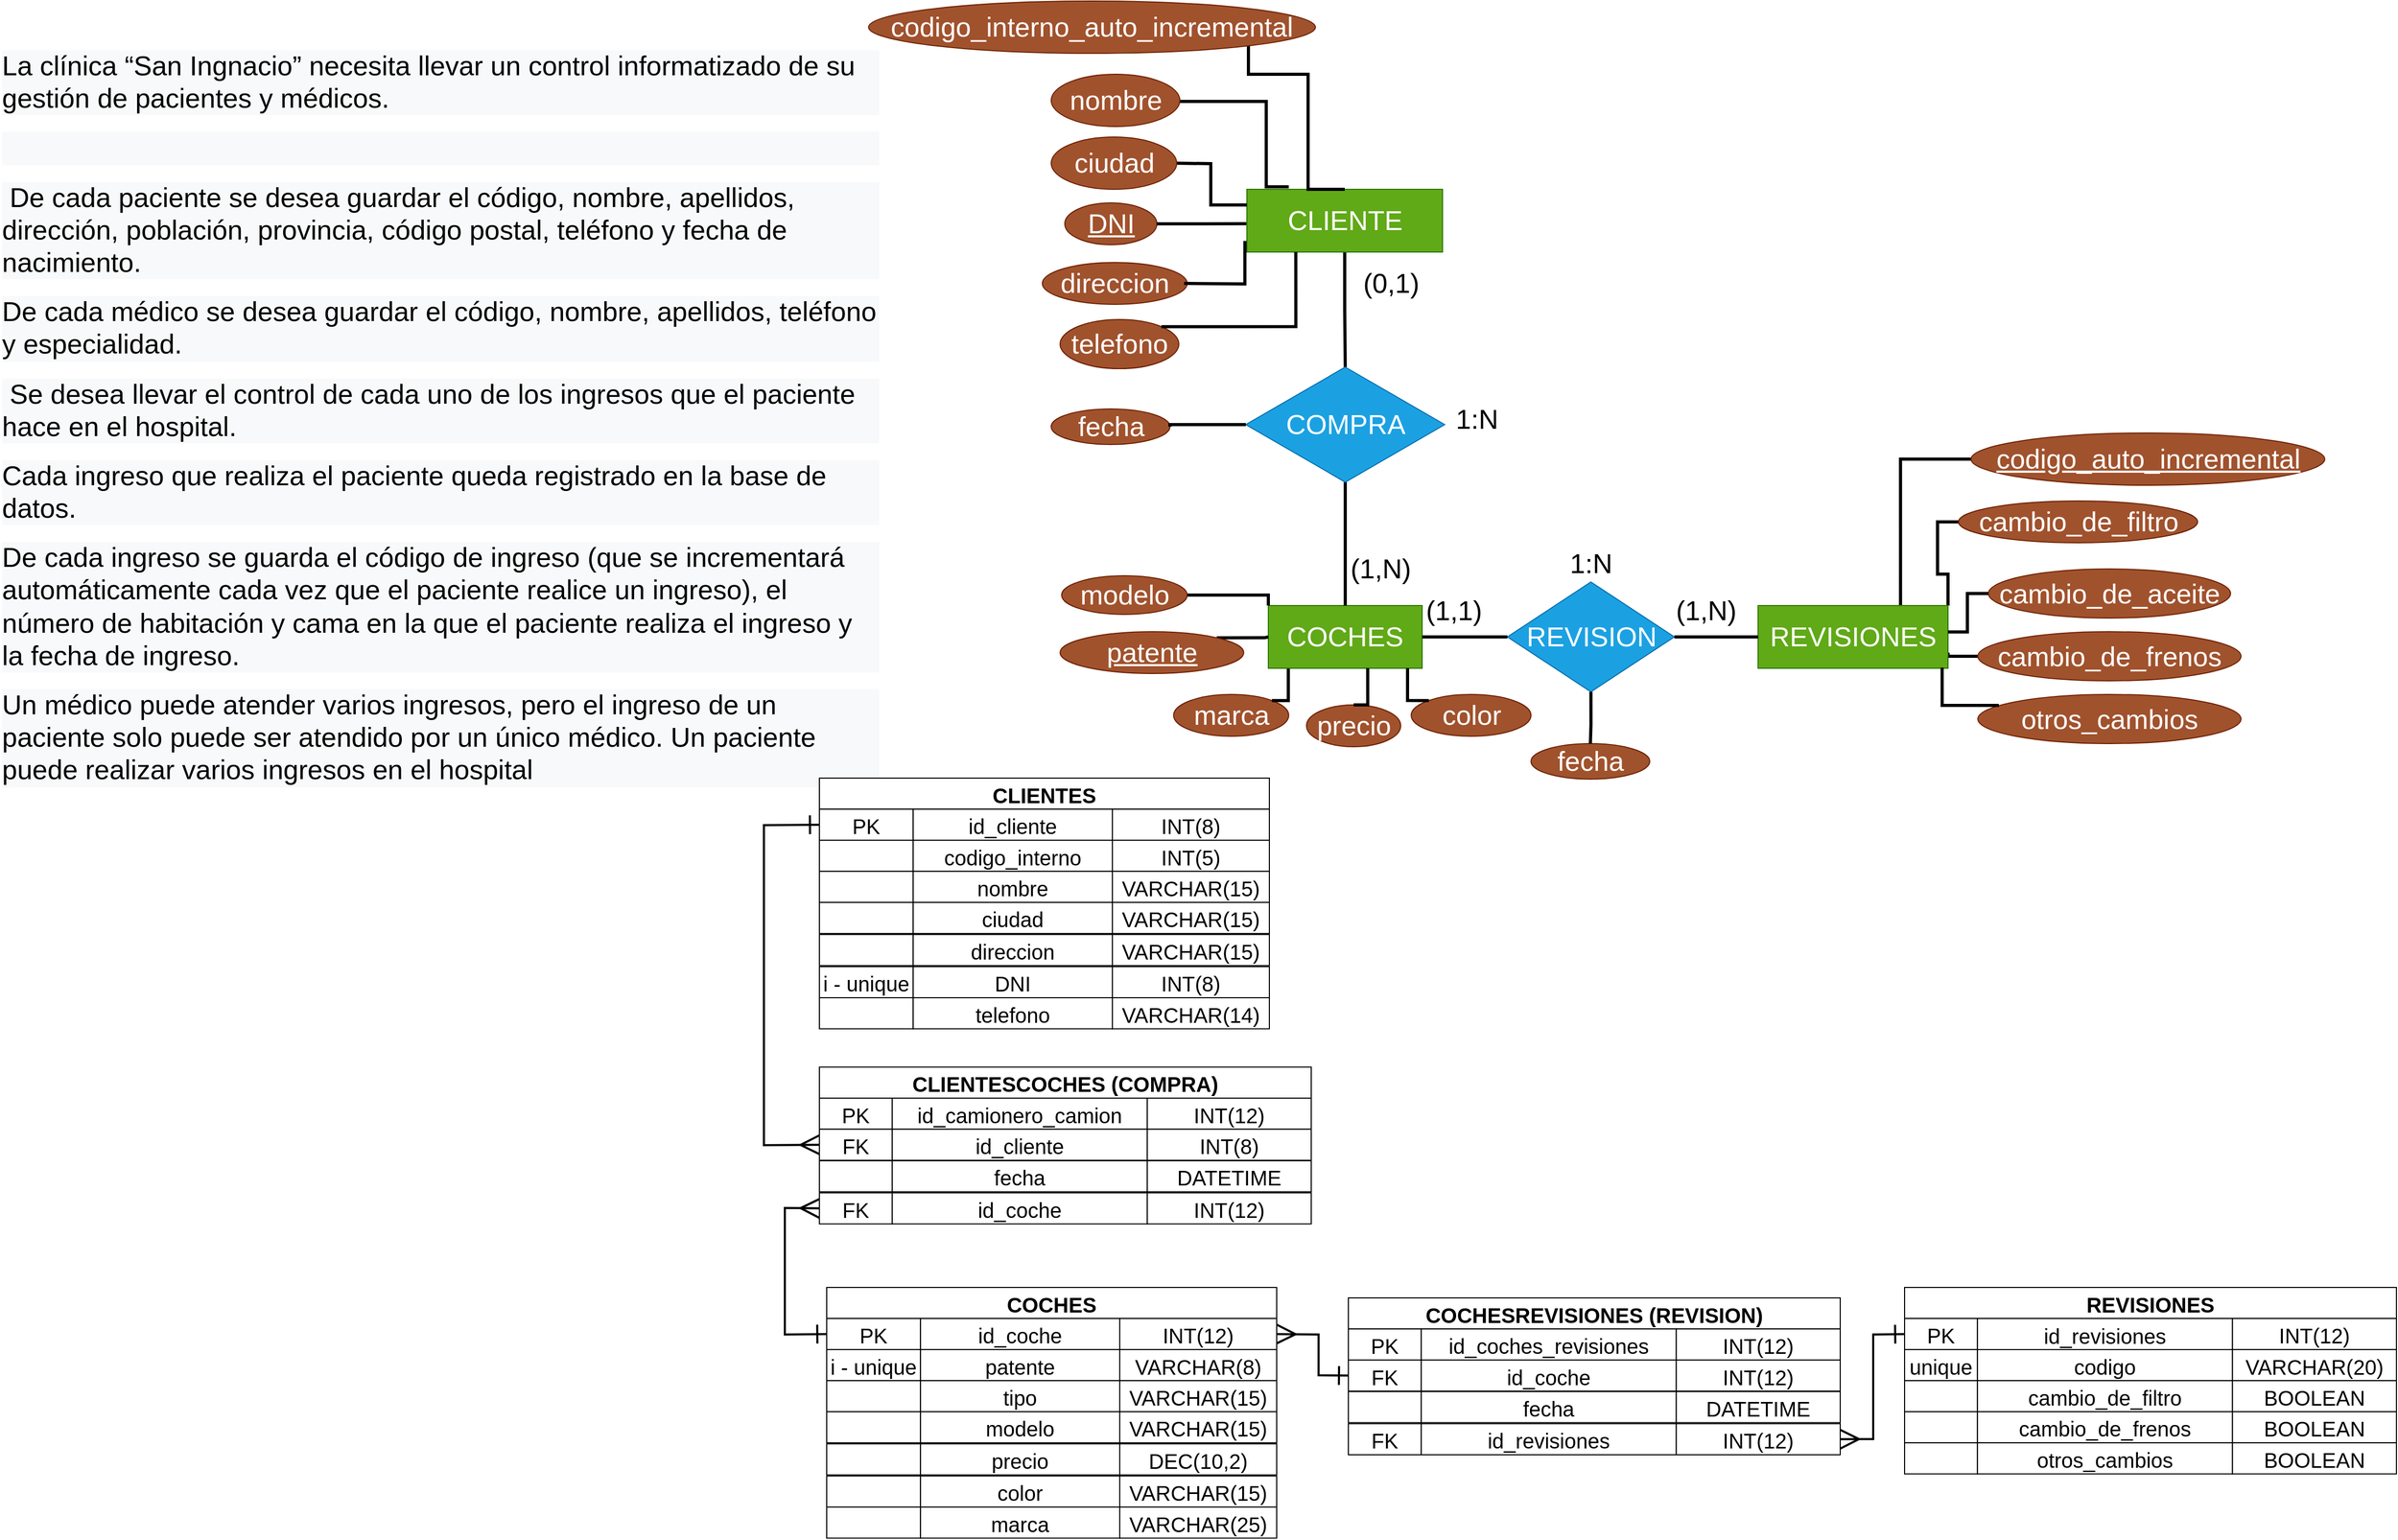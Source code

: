 <mxfile version="27.0.3">
  <diagram id="R2lEEEUBdFMjLlhIrx00" name="Page-1">
    <mxGraphModel dx="2651" dy="2143" grid="1" gridSize="10" guides="1" tooltips="1" connect="1" arrows="1" fold="1" page="1" pageScale="1" pageWidth="850" pageHeight="1100" math="0" shadow="0" extFonts="Permanent Marker^https://fonts.googleapis.com/css?family=Permanent+Marker">
      <root>
        <mxCell id="0" />
        <mxCell id="1" parent="0" />
        <mxCell id="WwdLSKQZ_zOqGbxuaN6t-1" value="&lt;p dir=&quot;ltr&quot; style=&quot;--tw-border-spacing-x: 0; --tw-border-spacing-y: 0; --tw-translate-x: 0; --tw-translate-y: 0; --tw-rotate: 0; --tw-skew-x: 0; --tw-skew-y: 0; --tw-scale-x: 1; --tw-scale-y: 1; --tw-pan-x: ; --tw-pan-y: ; --tw-pinch-zoom: ; --tw-scroll-snap-strictness: proximity; --tw-gradient-from-position: ; --tw-gradient-via-position: ; --tw-gradient-to-position: ; --tw-ordinal: ; --tw-slashed-zero: ; --tw-numeric-figure: ; --tw-numeric-spacing: ; --tw-numeric-fraction: ; --tw-ring-inset: ; --tw-ring-offset-width: 0px; --tw-ring-offset-color: light-dark(#fff, #000000); --tw-ring-color: rgb(59 130 246 / 0.5); --tw-ring-offset-shadow: 0 0 #0000; --tw-ring-shadow: 0 0 #0000; --tw-shadow: 0 0 #0000; --tw-shadow-colored: 0 0 #0000; --tw-blur: ; --tw-brightness: ; --tw-contrast: ; --tw-grayscale: ; --tw-hue-rotate: ; --tw-invert: ; --tw-saturate: ; --tw-sepia: ; --tw-drop-shadow: ; --tw-backdrop-blur: ; --tw-backdrop-brightness: ; --tw-backdrop-contrast: ; --tw-backdrop-grayscale: ; --tw-backdrop-hue-rotate: ; --tw-backdrop-invert: ; --tw-backdrop-opacity: ; --tw-backdrop-saturate: ; --tw-backdrop-sepia: ; box-sizing: border-box; margin-top: 0px; margin-bottom: 1rem; background-color: rgb(248, 249, 250);&quot;&gt;&lt;font style=&quot;color: light-dark(rgb(0, 0, 0), rgb(255, 204, 230));&quot;&gt;&lt;span style=&quot;font-size: 26px;&quot;&gt;La clínica “San Ingnacio” necesita llevar un control informatizado de su gestión de pacientes y médicos.&amp;nbsp;&lt;/span&gt;&lt;/font&gt;&lt;/p&gt;&lt;p dir=&quot;ltr&quot; style=&quot;--tw-border-spacing-x: 0; --tw-border-spacing-y: 0; --tw-translate-x: 0; --tw-translate-y: 0; --tw-rotate: 0; --tw-skew-x: 0; --tw-skew-y: 0; --tw-scale-x: 1; --tw-scale-y: 1; --tw-pan-x: ; --tw-pan-y: ; --tw-pinch-zoom: ; --tw-scroll-snap-strictness: proximity; --tw-gradient-from-position: ; --tw-gradient-via-position: ; --tw-gradient-to-position: ; --tw-ordinal: ; --tw-slashed-zero: ; --tw-numeric-figure: ; --tw-numeric-spacing: ; --tw-numeric-fraction: ; --tw-ring-inset: ; --tw-ring-offset-width: 0px; --tw-ring-offset-color: light-dark(#fff, #000000); --tw-ring-color: rgb(59 130 246 / 0.5); --tw-ring-offset-shadow: 0 0 #0000; --tw-ring-shadow: 0 0 #0000; --tw-shadow: 0 0 #0000; --tw-shadow-colored: 0 0 #0000; --tw-blur: ; --tw-brightness: ; --tw-contrast: ; --tw-grayscale: ; --tw-hue-rotate: ; --tw-invert: ; --tw-saturate: ; --tw-sepia: ; --tw-drop-shadow: ; --tw-backdrop-blur: ; --tw-backdrop-brightness: ; --tw-backdrop-contrast: ; --tw-backdrop-grayscale: ; --tw-backdrop-hue-rotate: ; --tw-backdrop-invert: ; --tw-backdrop-opacity: ; --tw-backdrop-saturate: ; --tw-backdrop-sepia: ; box-sizing: border-box; margin-top: 0px; margin-bottom: 1rem; background-color: rgb(248, 249, 250);&quot;&gt;&lt;font style=&quot;color: light-dark(rgb(0, 0, 0), rgb(255, 204, 230));&quot;&gt;&lt;span style=&quot;font-size: 26px;&quot;&gt;&lt;br&gt;&lt;/span&gt;&lt;/font&gt;&lt;/p&gt;&lt;p dir=&quot;ltr&quot; style=&quot;--tw-border-spacing-x: 0; --tw-border-spacing-y: 0; --tw-translate-x: 0; --tw-translate-y: 0; --tw-rotate: 0; --tw-skew-x: 0; --tw-skew-y: 0; --tw-scale-x: 1; --tw-scale-y: 1; --tw-pan-x: ; --tw-pan-y: ; --tw-pinch-zoom: ; --tw-scroll-snap-strictness: proximity; --tw-gradient-from-position: ; --tw-gradient-via-position: ; --tw-gradient-to-position: ; --tw-ordinal: ; --tw-slashed-zero: ; --tw-numeric-figure: ; --tw-numeric-spacing: ; --tw-numeric-fraction: ; --tw-ring-inset: ; --tw-ring-offset-width: 0px; --tw-ring-offset-color: light-dark(#fff, #000000); --tw-ring-color: rgb(59 130 246 / 0.5); --tw-ring-offset-shadow: 0 0 #0000; --tw-ring-shadow: 0 0 #0000; --tw-shadow: 0 0 #0000; --tw-shadow-colored: 0 0 #0000; --tw-blur: ; --tw-brightness: ; --tw-contrast: ; --tw-grayscale: ; --tw-hue-rotate: ; --tw-invert: ; --tw-saturate: ; --tw-sepia: ; --tw-drop-shadow: ; --tw-backdrop-blur: ; --tw-backdrop-brightness: ; --tw-backdrop-contrast: ; --tw-backdrop-grayscale: ; --tw-backdrop-hue-rotate: ; --tw-backdrop-invert: ; --tw-backdrop-opacity: ; --tw-backdrop-saturate: ; --tw-backdrop-sepia: ; box-sizing: border-box; margin-top: 0px; margin-bottom: 1rem; background-color: rgb(248, 249, 250);&quot;&gt;&lt;font style=&quot;color: light-dark(rgb(0, 0, 0), rgb(255, 204, 230));&quot;&gt;&lt;span style=&quot;font-size: 26px;&quot;&gt;&amp;nbsp;De cada paciente se desea guardar el código, nombre, apellidos, dirección, población, provincia, código postal, teléfono y fecha de nacimiento.&amp;nbsp;&lt;/span&gt;&lt;/font&gt;&lt;/p&gt;&lt;p dir=&quot;ltr&quot; style=&quot;--tw-border-spacing-x: 0; --tw-border-spacing-y: 0; --tw-translate-x: 0; --tw-translate-y: 0; --tw-rotate: 0; --tw-skew-x: 0; --tw-skew-y: 0; --tw-scale-x: 1; --tw-scale-y: 1; --tw-pan-x: ; --tw-pan-y: ; --tw-pinch-zoom: ; --tw-scroll-snap-strictness: proximity; --tw-gradient-from-position: ; --tw-gradient-via-position: ; --tw-gradient-to-position: ; --tw-ordinal: ; --tw-slashed-zero: ; --tw-numeric-figure: ; --tw-numeric-spacing: ; --tw-numeric-fraction: ; --tw-ring-inset: ; --tw-ring-offset-width: 0px; --tw-ring-offset-color: light-dark(#fff, #000000); --tw-ring-color: rgb(59 130 246 / 0.5); --tw-ring-offset-shadow: 0 0 #0000; --tw-ring-shadow: 0 0 #0000; --tw-shadow: 0 0 #0000; --tw-shadow-colored: 0 0 #0000; --tw-blur: ; --tw-brightness: ; --tw-contrast: ; --tw-grayscale: ; --tw-hue-rotate: ; --tw-invert: ; --tw-saturate: ; --tw-sepia: ; --tw-drop-shadow: ; --tw-backdrop-blur: ; --tw-backdrop-brightness: ; --tw-backdrop-contrast: ; --tw-backdrop-grayscale: ; --tw-backdrop-hue-rotate: ; --tw-backdrop-invert: ; --tw-backdrop-opacity: ; --tw-backdrop-saturate: ; --tw-backdrop-sepia: ; box-sizing: border-box; margin-top: 0px; margin-bottom: 1rem; background-color: rgb(248, 249, 250);&quot;&gt;&lt;font style=&quot;color: light-dark(rgb(0, 0, 0), rgb(255, 204, 230));&quot;&gt;&lt;span style=&quot;font-size: 26px;&quot;&gt;De cada médico se desea guardar el código, nombre, apellidos, teléfono y especialidad.&amp;nbsp;&lt;/span&gt;&lt;/font&gt;&lt;/p&gt;&lt;p dir=&quot;ltr&quot; style=&quot;--tw-border-spacing-x: 0; --tw-border-spacing-y: 0; --tw-translate-x: 0; --tw-translate-y: 0; --tw-rotate: 0; --tw-skew-x: 0; --tw-skew-y: 0; --tw-scale-x: 1; --tw-scale-y: 1; --tw-pan-x: ; --tw-pan-y: ; --tw-pinch-zoom: ; --tw-scroll-snap-strictness: proximity; --tw-gradient-from-position: ; --tw-gradient-via-position: ; --tw-gradient-to-position: ; --tw-ordinal: ; --tw-slashed-zero: ; --tw-numeric-figure: ; --tw-numeric-spacing: ; --tw-numeric-fraction: ; --tw-ring-inset: ; --tw-ring-offset-width: 0px; --tw-ring-offset-color: light-dark(#fff, #000000); --tw-ring-color: rgb(59 130 246 / 0.5); --tw-ring-offset-shadow: 0 0 #0000; --tw-ring-shadow: 0 0 #0000; --tw-shadow: 0 0 #0000; --tw-shadow-colored: 0 0 #0000; --tw-blur: ; --tw-brightness: ; --tw-contrast: ; --tw-grayscale: ; --tw-hue-rotate: ; --tw-invert: ; --tw-saturate: ; --tw-sepia: ; --tw-drop-shadow: ; --tw-backdrop-blur: ; --tw-backdrop-brightness: ; --tw-backdrop-contrast: ; --tw-backdrop-grayscale: ; --tw-backdrop-hue-rotate: ; --tw-backdrop-invert: ; --tw-backdrop-opacity: ; --tw-backdrop-saturate: ; --tw-backdrop-sepia: ; box-sizing: border-box; margin-top: 0px; margin-bottom: 1rem; background-color: rgb(248, 249, 250);&quot;&gt;&lt;font style=&quot;color: light-dark(rgb(0, 0, 0), rgb(255, 204, 230));&quot;&gt;&lt;span style=&quot;font-size: 26px;&quot;&gt;&amp;nbsp;Se desea llevar el control de cada uno de los ingresos que el paciente hace en el hospital.&amp;nbsp;&lt;/span&gt;&lt;/font&gt;&lt;/p&gt;&lt;p dir=&quot;ltr&quot; style=&quot;--tw-border-spacing-x: 0; --tw-border-spacing-y: 0; --tw-translate-x: 0; --tw-translate-y: 0; --tw-rotate: 0; --tw-skew-x: 0; --tw-skew-y: 0; --tw-scale-x: 1; --tw-scale-y: 1; --tw-pan-x: ; --tw-pan-y: ; --tw-pinch-zoom: ; --tw-scroll-snap-strictness: proximity; --tw-gradient-from-position: ; --tw-gradient-via-position: ; --tw-gradient-to-position: ; --tw-ordinal: ; --tw-slashed-zero: ; --tw-numeric-figure: ; --tw-numeric-spacing: ; --tw-numeric-fraction: ; --tw-ring-inset: ; --tw-ring-offset-width: 0px; --tw-ring-offset-color: light-dark(#fff, #000000); --tw-ring-color: rgb(59 130 246 / 0.5); --tw-ring-offset-shadow: 0 0 #0000; --tw-ring-shadow: 0 0 #0000; --tw-shadow: 0 0 #0000; --tw-shadow-colored: 0 0 #0000; --tw-blur: ; --tw-brightness: ; --tw-contrast: ; --tw-grayscale: ; --tw-hue-rotate: ; --tw-invert: ; --tw-saturate: ; --tw-sepia: ; --tw-drop-shadow: ; --tw-backdrop-blur: ; --tw-backdrop-brightness: ; --tw-backdrop-contrast: ; --tw-backdrop-grayscale: ; --tw-backdrop-hue-rotate: ; --tw-backdrop-invert: ; --tw-backdrop-opacity: ; --tw-backdrop-saturate: ; --tw-backdrop-sepia: ; box-sizing: border-box; margin-top: 0px; margin-bottom: 1rem; background-color: rgb(248, 249, 250);&quot;&gt;&lt;font style=&quot;color: light-dark(rgb(0, 0, 0), rgb(255, 204, 230));&quot;&gt;&lt;span style=&quot;font-size: 26px;&quot;&gt;Cada ingreso que realiza el paciente queda registrado en la base de datos.&amp;nbsp;&lt;/span&gt;&lt;/font&gt;&lt;/p&gt;&lt;p dir=&quot;ltr&quot; style=&quot;--tw-border-spacing-x: 0; --tw-border-spacing-y: 0; --tw-translate-x: 0; --tw-translate-y: 0; --tw-rotate: 0; --tw-skew-x: 0; --tw-skew-y: 0; --tw-scale-x: 1; --tw-scale-y: 1; --tw-pan-x: ; --tw-pan-y: ; --tw-pinch-zoom: ; --tw-scroll-snap-strictness: proximity; --tw-gradient-from-position: ; --tw-gradient-via-position: ; --tw-gradient-to-position: ; --tw-ordinal: ; --tw-slashed-zero: ; --tw-numeric-figure: ; --tw-numeric-spacing: ; --tw-numeric-fraction: ; --tw-ring-inset: ; --tw-ring-offset-width: 0px; --tw-ring-offset-color: light-dark(#fff, #000000); --tw-ring-color: rgb(59 130 246 / 0.5); --tw-ring-offset-shadow: 0 0 #0000; --tw-ring-shadow: 0 0 #0000; --tw-shadow: 0 0 #0000; --tw-shadow-colored: 0 0 #0000; --tw-blur: ; --tw-brightness: ; --tw-contrast: ; --tw-grayscale: ; --tw-hue-rotate: ; --tw-invert: ; --tw-saturate: ; --tw-sepia: ; --tw-drop-shadow: ; --tw-backdrop-blur: ; --tw-backdrop-brightness: ; --tw-backdrop-contrast: ; --tw-backdrop-grayscale: ; --tw-backdrop-hue-rotate: ; --tw-backdrop-invert: ; --tw-backdrop-opacity: ; --tw-backdrop-saturate: ; --tw-backdrop-sepia: ; box-sizing: border-box; margin-top: 0px; margin-bottom: 1rem; background-color: rgb(248, 249, 250);&quot;&gt;&lt;font style=&quot;color: light-dark(rgb(0, 0, 0), rgb(255, 204, 230));&quot;&gt;&lt;span style=&quot;font-size: 26px;&quot;&gt;De cada ingreso se guarda el código de ingreso (que se incrementará automáticamente cada vez que el paciente realice un ingreso), el número de habitación y cama en la que el paciente realiza el ingreso y la fecha de ingreso.&amp;nbsp;&lt;/span&gt;&lt;/font&gt;&lt;/p&gt;&lt;p dir=&quot;ltr&quot; style=&quot;--tw-border-spacing-x: 0; --tw-border-spacing-y: 0; --tw-translate-x: 0; --tw-translate-y: 0; --tw-rotate: 0; --tw-skew-x: 0; --tw-skew-y: 0; --tw-scale-x: 1; --tw-scale-y: 1; --tw-pan-x: ; --tw-pan-y: ; --tw-pinch-zoom: ; --tw-scroll-snap-strictness: proximity; --tw-gradient-from-position: ; --tw-gradient-via-position: ; --tw-gradient-to-position: ; --tw-ordinal: ; --tw-slashed-zero: ; --tw-numeric-figure: ; --tw-numeric-spacing: ; --tw-numeric-fraction: ; --tw-ring-inset: ; --tw-ring-offset-width: 0px; --tw-ring-offset-color: light-dark(#fff, #000000); --tw-ring-color: rgb(59 130 246 / 0.5); --tw-ring-offset-shadow: 0 0 #0000; --tw-ring-shadow: 0 0 #0000; --tw-shadow: 0 0 #0000; --tw-shadow-colored: 0 0 #0000; --tw-blur: ; --tw-brightness: ; --tw-contrast: ; --tw-grayscale: ; --tw-hue-rotate: ; --tw-invert: ; --tw-saturate: ; --tw-sepia: ; --tw-drop-shadow: ; --tw-backdrop-blur: ; --tw-backdrop-brightness: ; --tw-backdrop-contrast: ; --tw-backdrop-grayscale: ; --tw-backdrop-hue-rotate: ; --tw-backdrop-invert: ; --tw-backdrop-opacity: ; --tw-backdrop-saturate: ; --tw-backdrop-sepia: ; box-sizing: border-box; margin-top: 0px; margin-bottom: 1rem; background-color: rgb(248, 249, 250);&quot;&gt;&lt;font style=&quot;color: light-dark(rgb(0, 0, 0), rgb(255, 204, 230));&quot;&gt;&lt;span style=&quot;font-size: 26px;&quot;&gt;Un médico puede atender varios ingresos, pero el ingreso de un paciente solo puede ser atendido por un único médico. Un paciente puede realizar varios ingresos en el hospital&lt;/span&gt;&lt;/font&gt;&lt;/p&gt;" style="text;whiteSpace=wrap;html=1;" vertex="1" parent="1">
          <mxGeometry x="-820" y="-880" width="840" height="690" as="geometry" />
        </mxCell>
        <mxCell id="WwdLSKQZ_zOqGbxuaN6t-2" style="edgeStyle=orthogonalEdgeStyle;rounded=0;orthogonalLoop=1;jettySize=auto;html=1;exitX=0.5;exitY=1;exitDx=0;exitDy=0;entryX=0.5;entryY=0;entryDx=0;entryDy=0;endArrow=none;startFill=0;strokeWidth=3;" edge="1" parent="1" source="WwdLSKQZ_zOqGbxuaN6t-3" target="WwdLSKQZ_zOqGbxuaN6t-22">
          <mxGeometry relative="1" as="geometry" />
        </mxCell>
        <mxCell id="WwdLSKQZ_zOqGbxuaN6t-3" value="CLIENTE" style="rounded=0;whiteSpace=wrap;html=1;fontSize=26;fillColor=#60a917;fontColor=#ffffff;strokeColor=#2D7600;" vertex="1" parent="1">
          <mxGeometry x="371.5" y="-740" width="187" height="60" as="geometry" />
        </mxCell>
        <mxCell id="WwdLSKQZ_zOqGbxuaN6t-4" style="edgeStyle=orthogonalEdgeStyle;rounded=0;orthogonalLoop=1;jettySize=auto;html=1;exitX=1;exitY=0.5;exitDx=0;exitDy=0;entryX=0.214;entryY=-0.04;entryDx=0;entryDy=0;strokeWidth=3;endArrow=none;startFill=0;fontSize=26;entryPerimeter=0;" edge="1" parent="1" target="WwdLSKQZ_zOqGbxuaN6t-3">
          <mxGeometry relative="1" as="geometry">
            <mxPoint x="304.5" y="-825" as="sourcePoint" />
            <Array as="points">
              <mxPoint x="305" y="-824" />
              <mxPoint x="390" y="-824" />
              <mxPoint x="390" y="-742" />
            </Array>
          </mxGeometry>
        </mxCell>
        <mxCell id="WwdLSKQZ_zOqGbxuaN6t-5" value="nombre" style="ellipse;whiteSpace=wrap;html=1;fontSize=26;fillColor=#a0522d;fontColor=#ffffff;strokeColor=#6D1F00;" vertex="1" parent="1">
          <mxGeometry x="184.5" y="-850" width="123" height="50" as="geometry" />
        </mxCell>
        <mxCell id="WwdLSKQZ_zOqGbxuaN6t-6" style="edgeStyle=orthogonalEdgeStyle;rounded=0;orthogonalLoop=1;jettySize=auto;html=1;exitX=1;exitY=0.5;exitDx=0;exitDy=0;entryX=0;entryY=0.25;entryDx=0;entryDy=0;strokeWidth=3;endArrow=none;startFill=0;fontSize=26;" edge="1" parent="1" target="WwdLSKQZ_zOqGbxuaN6t-3">
          <mxGeometry relative="1" as="geometry">
            <mxPoint x="301.5" y="-765" as="sourcePoint" />
          </mxGeometry>
        </mxCell>
        <mxCell id="WwdLSKQZ_zOqGbxuaN6t-7" value="ciudad" style="ellipse;whiteSpace=wrap;html=1;fontSize=26;fillColor=#a0522d;fontColor=#ffffff;strokeColor=#6D1F00;" vertex="1" parent="1">
          <mxGeometry x="184.5" y="-790" width="120" height="50" as="geometry" />
        </mxCell>
        <mxCell id="WwdLSKQZ_zOqGbxuaN6t-8" value="&lt;u&gt;DNI&lt;/u&gt;" style="ellipse;whiteSpace=wrap;html=1;fontSize=26;fillColor=#a0522d;fontColor=#ffffff;strokeColor=#6D1F00;" vertex="1" parent="1">
          <mxGeometry x="197.5" y="-727" width="88" height="40" as="geometry" />
        </mxCell>
        <mxCell id="WwdLSKQZ_zOqGbxuaN6t-9" value="direccion" style="ellipse;whiteSpace=wrap;html=1;fontSize=26;fillColor=#a0522d;fontColor=#ffffff;strokeColor=#6D1F00;" vertex="1" parent="1">
          <mxGeometry x="176" y="-670" width="138.5" height="40" as="geometry" />
        </mxCell>
        <mxCell id="WwdLSKQZ_zOqGbxuaN6t-10" value="telefono" style="ellipse;whiteSpace=wrap;html=1;fontSize=26;fillColor=#a0522d;fontColor=#ffffff;strokeColor=#6D1F00;" vertex="1" parent="1">
          <mxGeometry x="193" y="-615.5" width="113.5" height="47" as="geometry" />
        </mxCell>
        <mxCell id="WwdLSKQZ_zOqGbxuaN6t-11" style="edgeStyle=orthogonalEdgeStyle;rounded=0;orthogonalLoop=1;jettySize=auto;html=1;exitX=1;exitY=0.5;exitDx=0;exitDy=0;entryX=-0.003;entryY=0.547;entryDx=0;entryDy=0;entryPerimeter=0;strokeWidth=3;endArrow=none;startFill=0;fontSize=26;" edge="1" parent="1" source="WwdLSKQZ_zOqGbxuaN6t-8" target="WwdLSKQZ_zOqGbxuaN6t-3">
          <mxGeometry relative="1" as="geometry" />
        </mxCell>
        <mxCell id="WwdLSKQZ_zOqGbxuaN6t-12" style="edgeStyle=orthogonalEdgeStyle;rounded=0;orthogonalLoop=1;jettySize=auto;html=1;exitX=1;exitY=0.5;exitDx=0;exitDy=0;entryX=-0.01;entryY=0.822;entryDx=0;entryDy=0;entryPerimeter=0;strokeWidth=3;endArrow=none;startFill=0;fontSize=26;" edge="1" parent="1" target="WwdLSKQZ_zOqGbxuaN6t-3">
          <mxGeometry relative="1" as="geometry">
            <mxPoint x="311.5" y="-650" as="sourcePoint" />
          </mxGeometry>
        </mxCell>
        <mxCell id="WwdLSKQZ_zOqGbxuaN6t-13" value="COCHES" style="rounded=0;whiteSpace=wrap;html=1;fontSize=26;fillColor=#60a917;fontColor=#ffffff;strokeColor=#2D7600;" vertex="1" parent="1">
          <mxGeometry x="392" y="-342" width="147" height="60" as="geometry" />
        </mxCell>
        <mxCell id="WwdLSKQZ_zOqGbxuaN6t-14" style="edgeStyle=orthogonalEdgeStyle;rounded=0;orthogonalLoop=1;jettySize=auto;html=1;exitX=1;exitY=0;exitDx=0;exitDy=0;entryX=0.25;entryY=1;entryDx=0;entryDy=0;strokeWidth=3;endArrow=none;startFill=0;fontSize=26;" edge="1" parent="1" source="WwdLSKQZ_zOqGbxuaN6t-10" target="WwdLSKQZ_zOqGbxuaN6t-3">
          <mxGeometry relative="1" as="geometry">
            <mxPoint x="338.5" y="-617.51" as="sourcePoint" />
            <mxPoint x="396.5" y="-658.51" as="targetPoint" />
          </mxGeometry>
        </mxCell>
        <mxCell id="WwdLSKQZ_zOqGbxuaN6t-15" style="edgeStyle=orthogonalEdgeStyle;rounded=0;orthogonalLoop=1;jettySize=auto;html=1;exitX=1;exitY=0;exitDx=0;exitDy=0;entryX=0;entryY=0.5;entryDx=0;entryDy=0;endArrow=none;startFill=0;strokeWidth=3;" edge="1" parent="1" source="WwdLSKQZ_zOqGbxuaN6t-16" target="WwdLSKQZ_zOqGbxuaN6t-13">
          <mxGeometry relative="1" as="geometry" />
        </mxCell>
        <mxCell id="WwdLSKQZ_zOqGbxuaN6t-16" value="&lt;u&gt;patente&lt;/u&gt;" style="ellipse;whiteSpace=wrap;html=1;fontSize=26;fillColor=#a0522d;fontColor=#ffffff;strokeColor=#6D1F00;" vertex="1" parent="1">
          <mxGeometry x="193" y="-317" width="175.5" height="40" as="geometry" />
        </mxCell>
        <mxCell id="WwdLSKQZ_zOqGbxuaN6t-17" value="marca" style="ellipse;whiteSpace=wrap;html=1;fontSize=26;fillColor=#a0522d;fontColor=#ffffff;strokeColor=#6D1F00;" vertex="1" parent="1">
          <mxGeometry x="301.5" y="-257" width="110" height="40" as="geometry" />
        </mxCell>
        <mxCell id="WwdLSKQZ_zOqGbxuaN6t-18" style="edgeStyle=orthogonalEdgeStyle;rounded=0;orthogonalLoop=1;jettySize=auto;html=1;exitX=0;exitY=0;exitDx=0;exitDy=0;entryX=1;entryY=0.5;entryDx=0;entryDy=0;endArrow=none;startFill=0;strokeWidth=3;" edge="1" parent="1" source="WwdLSKQZ_zOqGbxuaN6t-13" target="WwdLSKQZ_zOqGbxuaN6t-40">
          <mxGeometry relative="1" as="geometry">
            <mxPoint x="391.995" y="-351.859" as="sourcePoint" />
            <mxPoint x="326.28" y="-352.71" as="targetPoint" />
            <Array as="points">
              <mxPoint x="392" y="-352" />
            </Array>
          </mxGeometry>
        </mxCell>
        <mxCell id="WwdLSKQZ_zOqGbxuaN6t-19" value="precio" style="ellipse;whiteSpace=wrap;html=1;fontSize=26;fillColor=#a0522d;fontColor=#ffffff;strokeColor=#6D1F00;" vertex="1" parent="1">
          <mxGeometry x="428.5" y="-247" width="90" height="40" as="geometry" />
        </mxCell>
        <mxCell id="WwdLSKQZ_zOqGbxuaN6t-20" value="color" style="ellipse;whiteSpace=wrap;html=1;fontSize=26;fillColor=#a0522d;fontColor=#ffffff;strokeColor=#6D1F00;" vertex="1" parent="1">
          <mxGeometry x="528.5" y="-257" width="114.5" height="40" as="geometry" />
        </mxCell>
        <mxCell id="WwdLSKQZ_zOqGbxuaN6t-21" style="edgeStyle=orthogonalEdgeStyle;rounded=0;orthogonalLoop=1;jettySize=auto;html=1;exitX=0.5;exitY=1;exitDx=0;exitDy=0;entryX=0.5;entryY=0;entryDx=0;entryDy=0;endArrow=none;startFill=0;strokeWidth=3;" edge="1" parent="1" source="WwdLSKQZ_zOqGbxuaN6t-22" target="WwdLSKQZ_zOqGbxuaN6t-13">
          <mxGeometry relative="1" as="geometry" />
        </mxCell>
        <mxCell id="WwdLSKQZ_zOqGbxuaN6t-22" value="COMPRA" style="rhombus;whiteSpace=wrap;html=1;fontSize=26;fillColor=#1ba1e2;fontColor=#ffffff;strokeColor=#006EAF;" vertex="1" parent="1">
          <mxGeometry x="370.5" y="-570" width="190" height="110" as="geometry" />
        </mxCell>
        <mxCell id="WwdLSKQZ_zOqGbxuaN6t-23" style="edgeStyle=orthogonalEdgeStyle;rounded=0;orthogonalLoop=1;jettySize=auto;html=1;exitX=1;exitY=0;exitDx=0;exitDy=0;entryX=0.13;entryY=1.006;entryDx=0;entryDy=0;entryPerimeter=0;endArrow=none;startFill=0;strokeWidth=3;" edge="1" parent="1" source="WwdLSKQZ_zOqGbxuaN6t-17" target="WwdLSKQZ_zOqGbxuaN6t-13">
          <mxGeometry relative="1" as="geometry" />
        </mxCell>
        <mxCell id="WwdLSKQZ_zOqGbxuaN6t-24" style="edgeStyle=orthogonalEdgeStyle;rounded=0;orthogonalLoop=1;jettySize=auto;html=1;exitX=0.5;exitY=0;exitDx=0;exitDy=0;entryX=0.646;entryY=0.997;entryDx=0;entryDy=0;entryPerimeter=0;endArrow=none;startFill=0;strokeWidth=3;" edge="1" parent="1" source="WwdLSKQZ_zOqGbxuaN6t-19" target="WwdLSKQZ_zOqGbxuaN6t-13">
          <mxGeometry relative="1" as="geometry" />
        </mxCell>
        <mxCell id="WwdLSKQZ_zOqGbxuaN6t-25" style="edgeStyle=orthogonalEdgeStyle;rounded=0;orthogonalLoop=1;jettySize=auto;html=1;exitX=0;exitY=0;exitDx=0;exitDy=0;entryX=0.905;entryY=0.997;entryDx=0;entryDy=0;entryPerimeter=0;endArrow=none;startFill=0;strokeWidth=3;" edge="1" parent="1" source="WwdLSKQZ_zOqGbxuaN6t-20" target="WwdLSKQZ_zOqGbxuaN6t-13">
          <mxGeometry relative="1" as="geometry" />
        </mxCell>
        <mxCell id="WwdLSKQZ_zOqGbxuaN6t-26" value="&lt;font&gt;(0,1)&lt;/font&gt;" style="text;html=1;align=center;verticalAlign=middle;resizable=0;points=[];autosize=1;strokeColor=none;fillColor=none;fontSize=26;" vertex="1" parent="1">
          <mxGeometry x="468.5" y="-670" width="80" height="40" as="geometry" />
        </mxCell>
        <mxCell id="WwdLSKQZ_zOqGbxuaN6t-27" value="&lt;font&gt;(1,N)&lt;/font&gt;" style="text;html=1;align=center;verticalAlign=middle;resizable=0;points=[];autosize=1;strokeColor=none;fillColor=none;fontSize=26;" vertex="1" parent="1">
          <mxGeometry x="459" y="-397" width="80" height="40" as="geometry" />
        </mxCell>
        <mxCell id="WwdLSKQZ_zOqGbxuaN6t-28" value="&lt;div&gt;&lt;span style=&quot;background-color: transparent; color: light-dark(rgb(0, 0, 0), rgb(255, 255, 255));&quot;&gt;1:N&lt;/span&gt;&lt;/div&gt;" style="text;html=1;align=center;verticalAlign=middle;resizable=0;points=[];autosize=1;strokeColor=none;fillColor=none;fontSize=26;" vertex="1" parent="1">
          <mxGeometry x="560.5" y="-540" width="60" height="40" as="geometry" />
        </mxCell>
        <mxCell id="WwdLSKQZ_zOqGbxuaN6t-29" style="edgeStyle=orthogonalEdgeStyle;rounded=0;orthogonalLoop=1;jettySize=auto;html=1;exitX=1;exitY=1;exitDx=0;exitDy=0;entryX=0.5;entryY=0;entryDx=0;entryDy=0;endArrow=none;startFill=0;strokeWidth=3;" edge="1" parent="1" source="WwdLSKQZ_zOqGbxuaN6t-30" target="WwdLSKQZ_zOqGbxuaN6t-3">
          <mxGeometry relative="1" as="geometry">
            <mxPoint x="420" y="-915" as="sourcePoint" />
            <Array as="points">
              <mxPoint x="373" y="-850" />
              <mxPoint x="430" y="-850" />
              <mxPoint x="430" y="-740" />
            </Array>
          </mxGeometry>
        </mxCell>
        <mxCell id="WwdLSKQZ_zOqGbxuaN6t-30" value="codigo_interno_auto_incremental" style="ellipse;whiteSpace=wrap;html=1;fontSize=26;fillColor=#a0522d;fontColor=#ffffff;strokeColor=#6D1F00;" vertex="1" parent="1">
          <mxGeometry x="10" y="-920" width="427" height="50" as="geometry" />
        </mxCell>
        <mxCell id="WwdLSKQZ_zOqGbxuaN6t-31" style="edgeStyle=orthogonalEdgeStyle;rounded=0;orthogonalLoop=1;jettySize=auto;html=1;exitX=0;exitY=0.5;exitDx=0;exitDy=0;entryX=0.75;entryY=0;entryDx=0;entryDy=0;strokeWidth=3;endArrow=none;startFill=0;fontSize=26;" edge="1" parent="1" source="WwdLSKQZ_zOqGbxuaN6t-32" target="WwdLSKQZ_zOqGbxuaN6t-38">
          <mxGeometry relative="1" as="geometry">
            <mxPoint x="991.5" y="-337" as="targetPoint" />
          </mxGeometry>
        </mxCell>
        <mxCell id="WwdLSKQZ_zOqGbxuaN6t-32" value="&lt;u&gt;codigo_auto_incremental&lt;/u&gt;" style="ellipse;whiteSpace=wrap;html=1;fontSize=26;fillColor=#a0522d;fontColor=#ffffff;strokeColor=#6D1F00;" vertex="1" parent="1">
          <mxGeometry x="1063.5" y="-507" width="338" height="50" as="geometry" />
        </mxCell>
        <mxCell id="WwdLSKQZ_zOqGbxuaN6t-33" style="edgeStyle=orthogonalEdgeStyle;rounded=0;orthogonalLoop=1;jettySize=auto;html=1;exitX=0;exitY=0.5;exitDx=0;exitDy=0;entryX=1;entryY=0;entryDx=0;entryDy=0;strokeWidth=3;endArrow=none;startFill=0;fontSize=26;" edge="1" parent="1" source="WwdLSKQZ_zOqGbxuaN6t-34" target="WwdLSKQZ_zOqGbxuaN6t-38">
          <mxGeometry relative="1" as="geometry">
            <mxPoint x="991.5" y="-322" as="targetPoint" />
          </mxGeometry>
        </mxCell>
        <mxCell id="WwdLSKQZ_zOqGbxuaN6t-34" value="cambio_de_filtro" style="ellipse;whiteSpace=wrap;html=1;fontSize=26;fillColor=#a0522d;fontColor=#ffffff;strokeColor=#6D1F00;" vertex="1" parent="1">
          <mxGeometry x="1051.5" y="-442" width="228.5" height="40" as="geometry" />
        </mxCell>
        <mxCell id="WwdLSKQZ_zOqGbxuaN6t-35" value="cambio_de_aceite" style="ellipse;whiteSpace=wrap;html=1;fontSize=26;fillColor=#a0522d;fontColor=#ffffff;strokeColor=#6D1F00;" vertex="1" parent="1">
          <mxGeometry x="1080" y="-377" width="231.5" height="47" as="geometry" />
        </mxCell>
        <mxCell id="WwdLSKQZ_zOqGbxuaN6t-36" style="edgeStyle=orthogonalEdgeStyle;rounded=0;orthogonalLoop=1;jettySize=auto;html=1;exitX=0;exitY=0.5;exitDx=0;exitDy=0;entryX=1;entryY=0.75;entryDx=0;entryDy=0;strokeWidth=3;endArrow=none;startFill=0;fontSize=26;" edge="1" parent="1" source="WwdLSKQZ_zOqGbxuaN6t-37" target="WwdLSKQZ_zOqGbxuaN6t-38">
          <mxGeometry relative="1" as="geometry" />
        </mxCell>
        <mxCell id="WwdLSKQZ_zOqGbxuaN6t-37" value="cambio_de_frenos" style="ellipse;whiteSpace=wrap;html=1;fontSize=26;fillColor=#a0522d;fontColor=#ffffff;strokeColor=#6D1F00;" vertex="1" parent="1">
          <mxGeometry x="1070" y="-317" width="251.5" height="47" as="geometry" />
        </mxCell>
        <mxCell id="WwdLSKQZ_zOqGbxuaN6t-38" value="REVISIONES" style="rounded=0;whiteSpace=wrap;html=1;fontSize=26;fillColor=#60a917;fontColor=#ffffff;strokeColor=#2D7600;" vertex="1" parent="1">
          <mxGeometry x="860" y="-342" width="181.5" height="60" as="geometry" />
        </mxCell>
        <mxCell id="WwdLSKQZ_zOqGbxuaN6t-39" style="edgeStyle=orthogonalEdgeStyle;rounded=0;orthogonalLoop=1;jettySize=auto;html=1;exitX=0;exitY=0.5;exitDx=0;exitDy=0;entryX=1;entryY=0.42;entryDx=0;entryDy=0;entryPerimeter=0;strokeWidth=3;endArrow=none;startFill=0;fontSize=26;" edge="1" parent="1" source="WwdLSKQZ_zOqGbxuaN6t-35" target="WwdLSKQZ_zOqGbxuaN6t-38">
          <mxGeometry relative="1" as="geometry" />
        </mxCell>
        <mxCell id="WwdLSKQZ_zOqGbxuaN6t-40" value="modelo" style="ellipse;whiteSpace=wrap;html=1;fontSize=26;fillColor=#a0522d;fontColor=#ffffff;strokeColor=#6D1F00;" vertex="1" parent="1">
          <mxGeometry x="194.5" y="-370.5" width="120" height="37" as="geometry" />
        </mxCell>
        <mxCell id="WwdLSKQZ_zOqGbxuaN6t-41" value="REVISION" style="rhombus;whiteSpace=wrap;html=1;fontSize=26;fillColor=#1ba1e2;fontColor=#ffffff;strokeColor=#006EAF;" vertex="1" parent="1">
          <mxGeometry x="620.5" y="-364.5" width="159.5" height="105" as="geometry" />
        </mxCell>
        <mxCell id="WwdLSKQZ_zOqGbxuaN6t-42" style="edgeStyle=orthogonalEdgeStyle;rounded=0;orthogonalLoop=1;jettySize=auto;html=1;exitX=1;exitY=0.5;exitDx=0;exitDy=0;entryX=0;entryY=0.5;entryDx=0;entryDy=0;endArrow=none;startFill=0;strokeWidth=3;" edge="1" parent="1" source="WwdLSKQZ_zOqGbxuaN6t-13" target="WwdLSKQZ_zOqGbxuaN6t-41">
          <mxGeometry relative="1" as="geometry">
            <mxPoint x="590.28" y="-357" as="sourcePoint" />
            <mxPoint x="590.28" y="-282" as="targetPoint" />
          </mxGeometry>
        </mxCell>
        <mxCell id="WwdLSKQZ_zOqGbxuaN6t-43" style="edgeStyle=orthogonalEdgeStyle;rounded=0;orthogonalLoop=1;jettySize=auto;html=1;exitX=1;exitY=0.5;exitDx=0;exitDy=0;entryX=0;entryY=0.5;entryDx=0;entryDy=0;endArrow=none;startFill=0;strokeWidth=3;" edge="1" parent="1" source="WwdLSKQZ_zOqGbxuaN6t-41" target="WwdLSKQZ_zOqGbxuaN6t-38">
          <mxGeometry relative="1" as="geometry">
            <mxPoint x="750" y="-312.22" as="sourcePoint" />
            <mxPoint x="832" y="-312.22" as="targetPoint" />
          </mxGeometry>
        </mxCell>
        <mxCell id="WwdLSKQZ_zOqGbxuaN6t-44" value="&lt;font&gt;(1,N)&lt;/font&gt;" style="text;html=1;align=center;verticalAlign=middle;resizable=0;points=[];autosize=1;strokeColor=none;fillColor=none;fontSize=26;" vertex="1" parent="1">
          <mxGeometry x="770" y="-357" width="80" height="40" as="geometry" />
        </mxCell>
        <mxCell id="WwdLSKQZ_zOqGbxuaN6t-45" value="&lt;font&gt;(1,1)&lt;/font&gt;" style="text;html=1;align=center;verticalAlign=middle;resizable=0;points=[];autosize=1;strokeColor=none;fillColor=none;fontSize=26;" vertex="1" parent="1">
          <mxGeometry x="528.5" y="-357" width="80" height="40" as="geometry" />
        </mxCell>
        <mxCell id="WwdLSKQZ_zOqGbxuaN6t-46" value="&lt;div&gt;&lt;span style=&quot;background-color: transparent; color: light-dark(rgb(0, 0, 0), rgb(255, 255, 255));&quot;&gt;1:N&lt;/span&gt;&lt;/div&gt;" style="text;html=1;align=center;verticalAlign=middle;resizable=0;points=[];autosize=1;strokeColor=none;fillColor=none;fontSize=26;" vertex="1" parent="1">
          <mxGeometry x="670.25" y="-402" width="60" height="40" as="geometry" />
        </mxCell>
        <mxCell id="WwdLSKQZ_zOqGbxuaN6t-47" value="otros_cambios" style="ellipse;whiteSpace=wrap;html=1;fontSize=26;fillColor=#a0522d;fontColor=#ffffff;strokeColor=#6D1F00;" vertex="1" parent="1">
          <mxGeometry x="1070" y="-257" width="251.5" height="47" as="geometry" />
        </mxCell>
        <mxCell id="WwdLSKQZ_zOqGbxuaN6t-48" style="edgeStyle=orthogonalEdgeStyle;rounded=0;orthogonalLoop=1;jettySize=auto;html=1;exitX=0.08;exitY=0.223;exitDx=0;exitDy=0;entryX=0.969;entryY=0.989;entryDx=0;entryDy=0;strokeWidth=3;endArrow=none;startFill=0;fontSize=26;entryPerimeter=0;exitPerimeter=0;" edge="1" parent="1" source="WwdLSKQZ_zOqGbxuaN6t-47" target="WwdLSKQZ_zOqGbxuaN6t-38">
          <mxGeometry relative="1" as="geometry">
            <mxPoint x="1063.5" y="-253" as="sourcePoint" />
            <mxPoint x="1035.5" y="-257" as="targetPoint" />
          </mxGeometry>
        </mxCell>
        <mxCell id="WwdLSKQZ_zOqGbxuaN6t-50" value="" style="group" vertex="1" connectable="0" parent="1">
          <mxGeometry x="-17" y="-177" width="410" height="210" as="geometry" />
        </mxCell>
        <mxCell id="WwdLSKQZ_zOqGbxuaN6t-51" value="Row 3" style="shape=rectangle;fillColor=#FFFFFF;strokeColor=#000000;fontSize=20;container=0;" vertex="1" parent="WwdLSKQZ_zOqGbxuaN6t-50">
          <mxGeometry x="121.852" y="9.906" width="156.667" height="29.717" as="geometry" />
        </mxCell>
        <mxCell id="WwdLSKQZ_zOqGbxuaN6t-52" value="CLIENTES" style="shape=rectangle;fillColor=#FFFFFF;strokeColor=#000000;fontSize=20;align=center;fontStyle=1;container=0;" vertex="1" parent="WwdLSKQZ_zOqGbxuaN6t-50">
          <mxGeometry x="-20" width="430" height="29.72" as="geometry" />
        </mxCell>
        <mxCell id="WwdLSKQZ_zOqGbxuaN6t-53" value="PK" style="shape=rectangle;fillColor=#FFFFFF;strokeColor=#000000;fontSize=20;align=center;fontStyle=0;container=0;" vertex="1" parent="WwdLSKQZ_zOqGbxuaN6t-50">
          <mxGeometry x="-20" y="29.72" width="89.63" height="29.72" as="geometry" />
        </mxCell>
        <mxCell id="WwdLSKQZ_zOqGbxuaN6t-54" value="id_cliente" style="shape=rectangle;fillColor=#FFFFFF;strokeColor=#000000;fontSize=20;align=center;fontStyle=0;container=0;" vertex="1" parent="WwdLSKQZ_zOqGbxuaN6t-50">
          <mxGeometry x="69.63" y="29.72" width="190.37" height="29.72" as="geometry" />
        </mxCell>
        <mxCell id="WwdLSKQZ_zOqGbxuaN6t-55" value="INT(8)" style="shape=rectangle;fillColor=#FFFFFF;strokeColor=#000000;fontSize=20;align=center;fontStyle=0;container=0;" vertex="1" parent="WwdLSKQZ_zOqGbxuaN6t-50">
          <mxGeometry x="260" y="29.72" width="150" height="29.72" as="geometry" />
        </mxCell>
        <mxCell id="WwdLSKQZ_zOqGbxuaN6t-56" value="" style="shape=rectangle;fillColor=#FFFFFF;strokeColor=#000000;fontSize=20;align=center;container=0;" vertex="1" parent="WwdLSKQZ_zOqGbxuaN6t-50">
          <mxGeometry x="-20" y="59.43" width="89.63" height="29.72" as="geometry" />
        </mxCell>
        <mxCell id="WwdLSKQZ_zOqGbxuaN6t-57" value="codigo_interno" style="shape=rectangle;fillColor=#FFFFFF;strokeColor=#000000;fontSize=20;align=center;fontStyle=0;container=0;" vertex="1" parent="WwdLSKQZ_zOqGbxuaN6t-50">
          <mxGeometry x="69.63" y="59.43" width="190.37" height="29.72" as="geometry" />
        </mxCell>
        <mxCell id="WwdLSKQZ_zOqGbxuaN6t-58" value="INT(5)" style="shape=rectangle;fillColor=#FFFFFF;strokeColor=#000000;fontSize=20;align=center;fontStyle=0;container=0;" vertex="1" parent="WwdLSKQZ_zOqGbxuaN6t-50">
          <mxGeometry x="260" y="59.43" width="150" height="29.72" as="geometry" />
        </mxCell>
        <mxCell id="WwdLSKQZ_zOqGbxuaN6t-59" value="" style="shape=rectangle;fillColor=#FFFFFF;strokeColor=#000000;fontSize=20;align=center;container=0;" vertex="1" parent="WwdLSKQZ_zOqGbxuaN6t-50">
          <mxGeometry x="-20" y="89.15" width="89.63" height="29.72" as="geometry" />
        </mxCell>
        <mxCell id="WwdLSKQZ_zOqGbxuaN6t-60" value="nombre" style="shape=rectangle;fillColor=#FFFFFF;strokeColor=#000000;fontSize=20;align=center;fontStyle=0;container=0;" vertex="1" parent="WwdLSKQZ_zOqGbxuaN6t-50">
          <mxGeometry x="69.63" y="89.15" width="190.37" height="29.72" as="geometry" />
        </mxCell>
        <mxCell id="WwdLSKQZ_zOqGbxuaN6t-61" value="VARCHAR(15)" style="shape=rectangle;fillColor=#FFFFFF;strokeColor=#000000;fontSize=20;align=center;fontStyle=0;container=0;" vertex="1" parent="WwdLSKQZ_zOqGbxuaN6t-50">
          <mxGeometry x="260" y="89.15" width="150" height="29.72" as="geometry" />
        </mxCell>
        <mxCell id="WwdLSKQZ_zOqGbxuaN6t-62" value="" style="shape=rectangle;fillColor=#FFFFFF;strokeColor=#000000;fontSize=20;align=center;container=0;" vertex="1" parent="WwdLSKQZ_zOqGbxuaN6t-50">
          <mxGeometry x="-20" y="118.87" width="89.63" height="29.72" as="geometry" />
        </mxCell>
        <mxCell id="WwdLSKQZ_zOqGbxuaN6t-63" value="ciudad" style="shape=rectangle;fillColor=#FFFFFF;strokeColor=#000000;fontSize=20;align=center;fontStyle=0;container=0;" vertex="1" parent="WwdLSKQZ_zOqGbxuaN6t-50">
          <mxGeometry x="69.63" y="118.87" width="190.37" height="29.72" as="geometry" />
        </mxCell>
        <mxCell id="WwdLSKQZ_zOqGbxuaN6t-64" value="VARCHAR(15)" style="shape=rectangle;fillColor=#FFFFFF;strokeColor=#000000;fontSize=20;align=center;fontStyle=0;container=0;" vertex="1" parent="WwdLSKQZ_zOqGbxuaN6t-50">
          <mxGeometry x="260" y="118.87" width="150" height="29.72" as="geometry" />
        </mxCell>
        <mxCell id="WwdLSKQZ_zOqGbxuaN6t-65" value="" style="shape=rectangle;fillColor=#FFFFFF;strokeColor=#000000;fontSize=20;align=center;container=0;" vertex="1" parent="WwdLSKQZ_zOqGbxuaN6t-50">
          <mxGeometry x="-20" y="149.58" width="89.63" height="29.72" as="geometry" />
        </mxCell>
        <mxCell id="WwdLSKQZ_zOqGbxuaN6t-66" value="direccion" style="shape=rectangle;fillColor=#FFFFFF;strokeColor=#000000;fontSize=20;align=center;fontStyle=0;container=0;" vertex="1" parent="WwdLSKQZ_zOqGbxuaN6t-50">
          <mxGeometry x="69.63" y="149.58" width="190.37" height="29.72" as="geometry" />
        </mxCell>
        <mxCell id="WwdLSKQZ_zOqGbxuaN6t-67" value="VARCHAR(15)" style="shape=rectangle;fillColor=#FFFFFF;strokeColor=#000000;fontSize=20;align=center;fontStyle=0;container=0;" vertex="1" parent="WwdLSKQZ_zOqGbxuaN6t-50">
          <mxGeometry x="260" y="149.58" width="150" height="29.72" as="geometry" />
        </mxCell>
        <mxCell id="WwdLSKQZ_zOqGbxuaN6t-68" value="" style="group" vertex="1" connectable="0" parent="1">
          <mxGeometry x="1000" y="310" width="470" height="210" as="geometry" />
        </mxCell>
        <mxCell id="WwdLSKQZ_zOqGbxuaN6t-69" value="Row 3" style="shape=rectangle;fillColor=#FFFFFF;strokeColor=#000000;fontSize=20;container=0;" vertex="1" parent="WwdLSKQZ_zOqGbxuaN6t-68">
          <mxGeometry x="121.852" y="9.906" width="156.667" height="29.717" as="geometry" />
        </mxCell>
        <mxCell id="WwdLSKQZ_zOqGbxuaN6t-70" value="date" style="shape=rectangle;fillColor=#FFFFFF;strokeColor=#000000;fontSize=20;container=0;" vertex="1" parent="WwdLSKQZ_zOqGbxuaN6t-68">
          <mxGeometry x="278.52" y="20" width="156.67" height="19.62" as="geometry" />
        </mxCell>
        <mxCell id="WwdLSKQZ_zOqGbxuaN6t-71" value="REVISIONES" style="shape=rectangle;fillColor=#FFFFFF;strokeColor=#000000;fontSize=20;align=center;fontStyle=1;container=0;" vertex="1" parent="WwdLSKQZ_zOqGbxuaN6t-68">
          <mxGeometry width="470" height="29.717" as="geometry" />
        </mxCell>
        <mxCell id="WwdLSKQZ_zOqGbxuaN6t-72" value="PK" style="shape=rectangle;fillColor=#FFFFFF;strokeColor=#000000;fontSize=20;align=center;fontStyle=0;container=0;" vertex="1" parent="WwdLSKQZ_zOqGbxuaN6t-68">
          <mxGeometry y="29.717" width="69.63" height="29.717" as="geometry" />
        </mxCell>
        <mxCell id="WwdLSKQZ_zOqGbxuaN6t-73" value="id_revisiones" style="shape=rectangle;fillColor=#FFFFFF;strokeColor=#000000;fontSize=20;align=center;fontStyle=0;container=0;" vertex="1" parent="WwdLSKQZ_zOqGbxuaN6t-68">
          <mxGeometry x="69.63" y="29.72" width="243.7" height="30.28" as="geometry" />
        </mxCell>
        <mxCell id="WwdLSKQZ_zOqGbxuaN6t-74" value="INT(12)" style="shape=rectangle;fillColor=#FFFFFF;strokeColor=#000000;fontSize=20;align=center;fontStyle=0;container=0;" vertex="1" parent="WwdLSKQZ_zOqGbxuaN6t-68">
          <mxGeometry x="313.333" y="29.717" width="156.667" height="29.717" as="geometry" />
        </mxCell>
        <mxCell id="WwdLSKQZ_zOqGbxuaN6t-75" value="unique" style="shape=rectangle;fillColor=#FFFFFF;strokeColor=#000000;fontSize=20;align=center;container=0;" vertex="1" parent="WwdLSKQZ_zOqGbxuaN6t-68">
          <mxGeometry y="59.434" width="69.63" height="29.717" as="geometry" />
        </mxCell>
        <mxCell id="WwdLSKQZ_zOqGbxuaN6t-76" value="codigo" style="shape=rectangle;fillColor=#FFFFFF;strokeColor=#000000;fontSize=20;align=center;fontStyle=0;container=0;" vertex="1" parent="WwdLSKQZ_zOqGbxuaN6t-68">
          <mxGeometry x="69.63" y="59.434" width="243.704" height="29.717" as="geometry" />
        </mxCell>
        <mxCell id="WwdLSKQZ_zOqGbxuaN6t-77" value="VARCHAR(20)" style="shape=rectangle;fillColor=#FFFFFF;strokeColor=#000000;fontSize=20;align=center;fontStyle=0;container=0;" vertex="1" parent="WwdLSKQZ_zOqGbxuaN6t-68">
          <mxGeometry x="313.333" y="59.434" width="156.667" height="29.717" as="geometry" />
        </mxCell>
        <mxCell id="WwdLSKQZ_zOqGbxuaN6t-78" value="" style="shape=rectangle;fillColor=#FFFFFF;strokeColor=#000000;fontSize=20;align=center;container=0;" vertex="1" parent="WwdLSKQZ_zOqGbxuaN6t-68">
          <mxGeometry y="89.151" width="69.63" height="29.717" as="geometry" />
        </mxCell>
        <mxCell id="WwdLSKQZ_zOqGbxuaN6t-79" value="cambio_de_filtro" style="shape=rectangle;fillColor=#FFFFFF;strokeColor=#000000;fontSize=20;align=center;fontStyle=0;container=0;" vertex="1" parent="WwdLSKQZ_zOqGbxuaN6t-68">
          <mxGeometry x="69.63" y="89.151" width="243.704" height="29.717" as="geometry" />
        </mxCell>
        <mxCell id="WwdLSKQZ_zOqGbxuaN6t-80" value="BOOLEAN" style="shape=rectangle;fillColor=#FFFFFF;strokeColor=#000000;fontSize=20;align=center;fontStyle=0;container=0;" vertex="1" parent="WwdLSKQZ_zOqGbxuaN6t-68">
          <mxGeometry x="313.333" y="89.151" width="156.667" height="29.717" as="geometry" />
        </mxCell>
        <mxCell id="WwdLSKQZ_zOqGbxuaN6t-81" value="" style="shape=rectangle;fillColor=#FFFFFF;strokeColor=#000000;fontSize=20;align=center;container=0;" vertex="1" parent="WwdLSKQZ_zOqGbxuaN6t-68">
          <mxGeometry y="118.868" width="69.63" height="29.717" as="geometry" />
        </mxCell>
        <mxCell id="WwdLSKQZ_zOqGbxuaN6t-82" value="cambio_de_frenos" style="shape=rectangle;fillColor=#FFFFFF;strokeColor=#000000;fontSize=20;align=center;fontStyle=0;container=0;" vertex="1" parent="WwdLSKQZ_zOqGbxuaN6t-68">
          <mxGeometry x="69.63" y="118.868" width="243.704" height="29.717" as="geometry" />
        </mxCell>
        <mxCell id="WwdLSKQZ_zOqGbxuaN6t-83" value="BOOLEAN" style="shape=rectangle;fillColor=#FFFFFF;strokeColor=#000000;fontSize=20;align=center;fontStyle=0;container=0;" vertex="1" parent="WwdLSKQZ_zOqGbxuaN6t-68">
          <mxGeometry x="313.333" y="118.868" width="156.667" height="29.717" as="geometry" />
        </mxCell>
        <mxCell id="WwdLSKQZ_zOqGbxuaN6t-84" value="" style="shape=rectangle;fillColor=#FFFFFF;strokeColor=#000000;fontSize=20;align=center;container=0;" vertex="1" parent="WwdLSKQZ_zOqGbxuaN6t-68">
          <mxGeometry y="148.588" width="69.63" height="29.717" as="geometry" />
        </mxCell>
        <mxCell id="WwdLSKQZ_zOqGbxuaN6t-85" value="otros_cambios" style="shape=rectangle;fillColor=#FFFFFF;strokeColor=#000000;fontSize=20;align=center;fontStyle=0;container=0;" vertex="1" parent="WwdLSKQZ_zOqGbxuaN6t-68">
          <mxGeometry x="69.63" y="148.588" width="243.704" height="29.717" as="geometry" />
        </mxCell>
        <mxCell id="WwdLSKQZ_zOqGbxuaN6t-86" value="BOOLEAN" style="shape=rectangle;fillColor=#FFFFFF;strokeColor=#000000;fontSize=20;align=center;fontStyle=0;container=0;" vertex="1" parent="WwdLSKQZ_zOqGbxuaN6t-68">
          <mxGeometry x="313.333" y="148.588" width="156.667" height="29.717" as="geometry" />
        </mxCell>
        <mxCell id="WwdLSKQZ_zOqGbxuaN6t-87" value="Row 3" style="shape=rectangle;fillColor=#FFFFFF;strokeColor=#000000;fontSize=20;container=0;" vertex="1" parent="1">
          <mxGeometry x="84.852" y="109.196" width="156.667" height="29.717" as="geometry" />
        </mxCell>
        <mxCell id="WwdLSKQZ_zOqGbxuaN6t-88" value="date" style="shape=rectangle;fillColor=#FFFFFF;strokeColor=#000000;fontSize=20;container=0;" vertex="1" parent="1">
          <mxGeometry x="241.519" y="109.196" width="156.667" height="29.717" as="geometry" />
        </mxCell>
        <mxCell id="WwdLSKQZ_zOqGbxuaN6t-89" value="CLIENTESCOCHES (COMPRA)" style="shape=rectangle;fillColor=#FFFFFF;strokeColor=#000000;fontSize=20;align=center;fontStyle=1;container=0;" vertex="1" parent="1">
          <mxGeometry x="-37" y="99.29" width="470" height="29.717" as="geometry" />
        </mxCell>
        <mxCell id="WwdLSKQZ_zOqGbxuaN6t-90" value="PK" style="shape=rectangle;fillColor=#FFFFFF;strokeColor=#000000;fontSize=20;align=center;fontStyle=0;container=0;" vertex="1" parent="1">
          <mxGeometry x="-37" y="129.007" width="69.63" height="29.717" as="geometry" />
        </mxCell>
        <mxCell id="WwdLSKQZ_zOqGbxuaN6t-91" value="id_camionero_camion" style="shape=rectangle;fillColor=#FFFFFF;strokeColor=#000000;fontSize=20;align=center;fontStyle=0;container=0;" vertex="1" parent="1">
          <mxGeometry x="32.63" y="129.007" width="243.704" height="29.717" as="geometry" />
        </mxCell>
        <mxCell id="WwdLSKQZ_zOqGbxuaN6t-92" value="INT(12)" style="shape=rectangle;fillColor=#FFFFFF;strokeColor=#000000;fontSize=20;align=center;fontStyle=0;container=0;" vertex="1" parent="1">
          <mxGeometry x="276.333" y="129.007" width="156.667" height="29.717" as="geometry" />
        </mxCell>
        <mxCell id="WwdLSKQZ_zOqGbxuaN6t-93" value="FK" style="shape=rectangle;fillColor=#FFFFFF;strokeColor=#000000;fontSize=20;align=center;container=0;" vertex="1" parent="1">
          <mxGeometry x="-37" y="158.724" width="69.63" height="29.717" as="geometry" />
        </mxCell>
        <mxCell id="WwdLSKQZ_zOqGbxuaN6t-94" value="id_cliente" style="shape=rectangle;fillColor=#FFFFFF;strokeColor=#000000;fontSize=20;align=center;fontStyle=0;container=0;" vertex="1" parent="1">
          <mxGeometry x="32.63" y="158.724" width="243.704" height="29.717" as="geometry" />
        </mxCell>
        <mxCell id="WwdLSKQZ_zOqGbxuaN6t-95" value="INT(8)" style="shape=rectangle;fillColor=#FFFFFF;strokeColor=#000000;fontSize=20;align=center;fontStyle=0;container=0;" vertex="1" parent="1">
          <mxGeometry x="276.333" y="158.724" width="156.667" height="29.717" as="geometry" />
        </mxCell>
        <mxCell id="WwdLSKQZ_zOqGbxuaN6t-96" value="" style="shape=rectangle;fillColor=#FFFFFF;strokeColor=#000000;fontSize=20;align=center;container=0;" vertex="1" parent="1">
          <mxGeometry x="-37" y="188.865" width="69.63" height="29.717" as="geometry" />
        </mxCell>
        <mxCell id="WwdLSKQZ_zOqGbxuaN6t-97" value="fecha" style="shape=rectangle;fillColor=#FFFFFF;strokeColor=#000000;fontSize=20;align=center;fontStyle=0;container=0;" vertex="1" parent="1">
          <mxGeometry x="32.63" y="188.865" width="243.704" height="29.717" as="geometry" />
        </mxCell>
        <mxCell id="WwdLSKQZ_zOqGbxuaN6t-98" value="DATETIME" style="shape=rectangle;fillColor=#FFFFFF;strokeColor=#000000;fontSize=20;align=center;fontStyle=0;container=0;" vertex="1" parent="1">
          <mxGeometry x="276.333" y="188.865" width="156.667" height="29.717" as="geometry" />
        </mxCell>
        <mxCell id="WwdLSKQZ_zOqGbxuaN6t-99" value="FK" style="shape=rectangle;fillColor=#FFFFFF;strokeColor=#000000;fontSize=20;align=center;container=0;" vertex="1" parent="1">
          <mxGeometry x="-37" y="219.573" width="69.63" height="29.717" as="geometry" />
        </mxCell>
        <mxCell id="WwdLSKQZ_zOqGbxuaN6t-100" value="id_coche" style="shape=rectangle;fillColor=#FFFFFF;strokeColor=#000000;fontSize=20;align=center;fontStyle=0;container=0;" vertex="1" parent="1">
          <mxGeometry x="32.63" y="219.573" width="243.704" height="29.717" as="geometry" />
        </mxCell>
        <mxCell id="WwdLSKQZ_zOqGbxuaN6t-101" value="INT(12)" style="shape=rectangle;fillColor=#FFFFFF;strokeColor=#000000;fontSize=20;align=center;fontStyle=0;container=0;" vertex="1" parent="1">
          <mxGeometry x="276.333" y="219.573" width="156.667" height="29.717" as="geometry" />
        </mxCell>
        <mxCell id="WwdLSKQZ_zOqGbxuaN6t-102" value="" style="group" vertex="1" connectable="0" parent="1">
          <mxGeometry x="-10" y="310" width="410" height="210" as="geometry" />
        </mxCell>
        <mxCell id="WwdLSKQZ_zOqGbxuaN6t-103" value="Row 3" style="shape=rectangle;fillColor=#FFFFFF;strokeColor=#000000;fontSize=20;container=0;" vertex="1" parent="WwdLSKQZ_zOqGbxuaN6t-102">
          <mxGeometry x="121.852" y="9.906" width="156.667" height="29.717" as="geometry" />
        </mxCell>
        <mxCell id="WwdLSKQZ_zOqGbxuaN6t-104" value="COCHES" style="shape=rectangle;fillColor=#FFFFFF;strokeColor=#000000;fontSize=20;align=center;fontStyle=1;container=0;" vertex="1" parent="WwdLSKQZ_zOqGbxuaN6t-102">
          <mxGeometry x="-20" width="430" height="29.72" as="geometry" />
        </mxCell>
        <mxCell id="WwdLSKQZ_zOqGbxuaN6t-105" value="PK" style="shape=rectangle;fillColor=#FFFFFF;strokeColor=#000000;fontSize=20;align=center;fontStyle=0;container=0;" vertex="1" parent="WwdLSKQZ_zOqGbxuaN6t-102">
          <mxGeometry x="-20" y="29.72" width="89.63" height="29.72" as="geometry" />
        </mxCell>
        <mxCell id="WwdLSKQZ_zOqGbxuaN6t-106" value="id_coche" style="shape=rectangle;fillColor=#FFFFFF;strokeColor=#000000;fontSize=20;align=center;fontStyle=0;container=0;" vertex="1" parent="WwdLSKQZ_zOqGbxuaN6t-102">
          <mxGeometry x="69.63" y="29.72" width="190.37" height="29.72" as="geometry" />
        </mxCell>
        <mxCell id="WwdLSKQZ_zOqGbxuaN6t-107" value="INT(12)" style="shape=rectangle;fillColor=#FFFFFF;strokeColor=#000000;fontSize=20;align=center;fontStyle=0;container=0;" vertex="1" parent="WwdLSKQZ_zOqGbxuaN6t-102">
          <mxGeometry x="260" y="29.72" width="150" height="29.72" as="geometry" />
        </mxCell>
        <mxCell id="WwdLSKQZ_zOqGbxuaN6t-108" value="i - unique" style="shape=rectangle;fillColor=#FFFFFF;strokeColor=#000000;fontSize=20;align=center;container=0;" vertex="1" parent="WwdLSKQZ_zOqGbxuaN6t-102">
          <mxGeometry x="-20" y="59.43" width="89.63" height="29.72" as="geometry" />
        </mxCell>
        <mxCell id="WwdLSKQZ_zOqGbxuaN6t-109" value="patente" style="shape=rectangle;fillColor=#FFFFFF;strokeColor=#000000;fontSize=20;align=center;fontStyle=0;container=0;" vertex="1" parent="WwdLSKQZ_zOqGbxuaN6t-102">
          <mxGeometry x="69.63" y="59.43" width="190.37" height="29.72" as="geometry" />
        </mxCell>
        <mxCell id="WwdLSKQZ_zOqGbxuaN6t-110" value="VARCHAR(8)" style="shape=rectangle;fillColor=#FFFFFF;strokeColor=#000000;fontSize=20;align=center;fontStyle=0;container=0;" vertex="1" parent="WwdLSKQZ_zOqGbxuaN6t-102">
          <mxGeometry x="260" y="59.43" width="150" height="29.72" as="geometry" />
        </mxCell>
        <mxCell id="WwdLSKQZ_zOqGbxuaN6t-111" value="" style="shape=rectangle;fillColor=#FFFFFF;strokeColor=#000000;fontSize=20;align=center;container=0;" vertex="1" parent="WwdLSKQZ_zOqGbxuaN6t-102">
          <mxGeometry x="-20" y="89.15" width="89.63" height="29.72" as="geometry" />
        </mxCell>
        <mxCell id="WwdLSKQZ_zOqGbxuaN6t-112" value="tipo" style="shape=rectangle;fillColor=#FFFFFF;strokeColor=#000000;fontSize=20;align=center;fontStyle=0;container=0;" vertex="1" parent="WwdLSKQZ_zOqGbxuaN6t-102">
          <mxGeometry x="69.63" y="89.15" width="190.37" height="29.72" as="geometry" />
        </mxCell>
        <mxCell id="WwdLSKQZ_zOqGbxuaN6t-113" value="VARCHAR(15)" style="shape=rectangle;fillColor=#FFFFFF;strokeColor=#000000;fontSize=20;align=center;fontStyle=0;container=0;" vertex="1" parent="WwdLSKQZ_zOqGbxuaN6t-102">
          <mxGeometry x="260" y="89.15" width="150" height="29.72" as="geometry" />
        </mxCell>
        <mxCell id="WwdLSKQZ_zOqGbxuaN6t-114" value="" style="shape=rectangle;fillColor=#FFFFFF;strokeColor=#000000;fontSize=20;align=center;container=0;" vertex="1" parent="WwdLSKQZ_zOqGbxuaN6t-102">
          <mxGeometry x="-20" y="118.87" width="89.63" height="29.72" as="geometry" />
        </mxCell>
        <mxCell id="WwdLSKQZ_zOqGbxuaN6t-115" value="modelo" style="shape=rectangle;fillColor=#FFFFFF;strokeColor=#000000;fontSize=20;align=center;fontStyle=0;container=0;" vertex="1" parent="WwdLSKQZ_zOqGbxuaN6t-102">
          <mxGeometry x="69.63" y="118.87" width="190.37" height="29.72" as="geometry" />
        </mxCell>
        <mxCell id="WwdLSKQZ_zOqGbxuaN6t-116" value="VARCHAR(15)" style="shape=rectangle;fillColor=#FFFFFF;strokeColor=#000000;fontSize=20;align=center;fontStyle=0;container=0;" vertex="1" parent="WwdLSKQZ_zOqGbxuaN6t-102">
          <mxGeometry x="260" y="118.87" width="150" height="29.72" as="geometry" />
        </mxCell>
        <mxCell id="WwdLSKQZ_zOqGbxuaN6t-117" value="" style="shape=rectangle;fillColor=#FFFFFF;strokeColor=#000000;fontSize=20;align=center;container=0;" vertex="1" parent="WwdLSKQZ_zOqGbxuaN6t-102">
          <mxGeometry x="-20" y="149.58" width="89.63" height="29.72" as="geometry" />
        </mxCell>
        <mxCell id="WwdLSKQZ_zOqGbxuaN6t-118" value="precio" style="shape=rectangle;fillColor=#FFFFFF;strokeColor=#000000;fontSize=20;align=center;fontStyle=0;container=0;" vertex="1" parent="WwdLSKQZ_zOqGbxuaN6t-102">
          <mxGeometry x="69.63" y="149.58" width="190.37" height="29.72" as="geometry" />
        </mxCell>
        <mxCell id="WwdLSKQZ_zOqGbxuaN6t-119" value="DEC(10,2)" style="shape=rectangle;fillColor=#FFFFFF;strokeColor=#000000;fontSize=20;align=center;fontStyle=0;container=0;" vertex="1" parent="WwdLSKQZ_zOqGbxuaN6t-102">
          <mxGeometry x="260" y="149.58" width="150" height="29.72" as="geometry" />
        </mxCell>
        <mxCell id="WwdLSKQZ_zOqGbxuaN6t-120" value="" style="shape=rectangle;fillColor=#FFFFFF;strokeColor=#000000;fontSize=20;align=center;container=0;" vertex="1" parent="WwdLSKQZ_zOqGbxuaN6t-102">
          <mxGeometry x="-20" y="180.28" width="89.63" height="29.72" as="geometry" />
        </mxCell>
        <mxCell id="WwdLSKQZ_zOqGbxuaN6t-121" value="color" style="shape=rectangle;fillColor=#FFFFFF;strokeColor=#000000;fontSize=20;align=center;fontStyle=0;container=0;" vertex="1" parent="WwdLSKQZ_zOqGbxuaN6t-102">
          <mxGeometry x="69.63" y="180.28" width="190.37" height="29.72" as="geometry" />
        </mxCell>
        <mxCell id="WwdLSKQZ_zOqGbxuaN6t-122" value="VARCHAR(15)" style="shape=rectangle;fillColor=#FFFFFF;strokeColor=#000000;fontSize=20;align=center;fontStyle=0;container=0;" vertex="1" parent="WwdLSKQZ_zOqGbxuaN6t-102">
          <mxGeometry x="260" y="180.28" width="150" height="29.72" as="geometry" />
        </mxCell>
        <mxCell id="WwdLSKQZ_zOqGbxuaN6t-123" value="" style="shape=rectangle;fillColor=#FFFFFF;strokeColor=#000000;fontSize=20;align=center;container=0;" vertex="1" parent="1">
          <mxGeometry x="-30" y="520" width="89.63" height="29.72" as="geometry" />
        </mxCell>
        <mxCell id="WwdLSKQZ_zOqGbxuaN6t-124" value="marca" style="shape=rectangle;fillColor=#FFFFFF;strokeColor=#000000;fontSize=20;align=center;fontStyle=0;container=0;" vertex="1" parent="1">
          <mxGeometry x="59.63" y="520" width="190.37" height="29.72" as="geometry" />
        </mxCell>
        <mxCell id="WwdLSKQZ_zOqGbxuaN6t-125" value="VARCHAR(25)" style="shape=rectangle;fillColor=#FFFFFF;strokeColor=#000000;fontSize=20;align=center;fontStyle=0;container=0;" vertex="1" parent="1">
          <mxGeometry x="250" y="520" width="150" height="29.72" as="geometry" />
        </mxCell>
        <mxCell id="WwdLSKQZ_zOqGbxuaN6t-126" value="" style="endArrow=ERmany;html=1;rounded=0;exitX=0;exitY=0.5;exitDx=0;exitDy=0;endFill=0;startArrow=ERone;startFill=0;strokeWidth=2;targetPerimeterSpacing=3;sourcePerimeterSpacing=2;endSize=15;startSize=15;entryX=0;entryY=0.5;entryDx=0;entryDy=0;" edge="1" parent="1" source="WwdLSKQZ_zOqGbxuaN6t-105" target="WwdLSKQZ_zOqGbxuaN6t-99">
          <mxGeometry width="50" height="50" relative="1" as="geometry">
            <mxPoint x="-130" y="493" as="sourcePoint" />
            <mxPoint x="-90" y="410" as="targetPoint" />
            <Array as="points">
              <mxPoint x="-70" y="355" />
              <mxPoint x="-70" y="234" />
            </Array>
          </mxGeometry>
        </mxCell>
        <mxCell id="WwdLSKQZ_zOqGbxuaN6t-127" value="" style="endArrow=ERmany;html=1;rounded=0;exitX=0;exitY=0.5;exitDx=0;exitDy=0;endFill=0;startArrow=ERone;startFill=0;strokeWidth=2;targetPerimeterSpacing=3;sourcePerimeterSpacing=2;endSize=15;startSize=15;entryX=0;entryY=0.5;entryDx=0;entryDy=0;" edge="1" parent="1" source="WwdLSKQZ_zOqGbxuaN6t-53" target="WwdLSKQZ_zOqGbxuaN6t-93">
          <mxGeometry width="50" height="50" relative="1" as="geometry">
            <mxPoint x="-37" y="18.14" as="sourcePoint" />
            <mxPoint x="-87" y="175" as="targetPoint" />
            <Array as="points">
              <mxPoint x="-90" y="-132" />
              <mxPoint x="-90" y="18" />
              <mxPoint x="-90" y="174" />
            </Array>
          </mxGeometry>
        </mxCell>
        <mxCell id="WwdLSKQZ_zOqGbxuaN6t-128" value="i - unique" style="shape=rectangle;fillColor=#FFFFFF;strokeColor=#000000;fontSize=20;align=center;container=0;" vertex="1" parent="1">
          <mxGeometry x="-37" y="3.28" width="89.63" height="29.72" as="geometry" />
        </mxCell>
        <mxCell id="WwdLSKQZ_zOqGbxuaN6t-129" value="DNI" style="shape=rectangle;fillColor=#FFFFFF;strokeColor=#000000;fontSize=20;align=center;fontStyle=0;container=0;" vertex="1" parent="1">
          <mxGeometry x="52.63" y="3.28" width="190.37" height="29.72" as="geometry" />
        </mxCell>
        <mxCell id="WwdLSKQZ_zOqGbxuaN6t-130" value="INT(8)" style="shape=rectangle;fillColor=#FFFFFF;strokeColor=#000000;fontSize=20;align=center;fontStyle=0;container=0;" vertex="1" parent="1">
          <mxGeometry x="243" y="3.28" width="150" height="29.72" as="geometry" />
        </mxCell>
        <mxCell id="WwdLSKQZ_zOqGbxuaN6t-131" value="" style="shape=rectangle;fillColor=#FFFFFF;strokeColor=#000000;fontSize=20;align=center;container=0;" vertex="1" parent="1">
          <mxGeometry x="-37" y="33" width="89.63" height="29.72" as="geometry" />
        </mxCell>
        <mxCell id="WwdLSKQZ_zOqGbxuaN6t-132" value="telefono" style="shape=rectangle;fillColor=#FFFFFF;strokeColor=#000000;fontSize=20;align=center;fontStyle=0;container=0;" vertex="1" parent="1">
          <mxGeometry x="52.63" y="33" width="190.37" height="29.72" as="geometry" />
        </mxCell>
        <mxCell id="WwdLSKQZ_zOqGbxuaN6t-133" value="VARCHAR(14)" style="shape=rectangle;fillColor=#FFFFFF;strokeColor=#000000;fontSize=20;align=center;fontStyle=0;container=0;" vertex="1" parent="1">
          <mxGeometry x="243" y="33" width="150" height="29.72" as="geometry" />
        </mxCell>
        <mxCell id="WwdLSKQZ_zOqGbxuaN6t-134" value="fecha" style="ellipse;whiteSpace=wrap;html=1;fontSize=26;fillColor=#a0522d;fontColor=#ffffff;strokeColor=#6D1F00;" vertex="1" parent="1">
          <mxGeometry x="184.5" y="-530" width="113.5" height="34" as="geometry" />
        </mxCell>
        <mxCell id="WwdLSKQZ_zOqGbxuaN6t-135" style="edgeStyle=orthogonalEdgeStyle;rounded=0;orthogonalLoop=1;jettySize=auto;html=1;exitX=0;exitY=0.5;exitDx=0;exitDy=0;entryX=1;entryY=0.5;entryDx=0;entryDy=0;endArrow=none;startFill=0;strokeWidth=3;" edge="1" parent="1" source="WwdLSKQZ_zOqGbxuaN6t-22" target="WwdLSKQZ_zOqGbxuaN6t-134">
          <mxGeometry relative="1" as="geometry">
            <mxPoint x="368.5" y="-480" as="sourcePoint" />
            <mxPoint x="290.5" y="-490" as="targetPoint" />
            <Array as="points">
              <mxPoint x="298" y="-515" />
            </Array>
          </mxGeometry>
        </mxCell>
        <mxCell id="WwdLSKQZ_zOqGbxuaN6t-136" value="fecha" style="ellipse;whiteSpace=wrap;html=1;fontSize=26;fillColor=#a0522d;fontColor=#ffffff;strokeColor=#6D1F00;" vertex="1" parent="1">
          <mxGeometry x="643" y="-210" width="113.5" height="34" as="geometry" />
        </mxCell>
        <mxCell id="WwdLSKQZ_zOqGbxuaN6t-137" style="edgeStyle=orthogonalEdgeStyle;rounded=0;orthogonalLoop=1;jettySize=auto;html=1;exitX=0.5;exitY=1;exitDx=0;exitDy=0;entryX=0.5;entryY=0;entryDx=0;entryDy=0;endArrow=none;startFill=0;strokeWidth=3;" edge="1" parent="1" source="WwdLSKQZ_zOqGbxuaN6t-41" target="WwdLSKQZ_zOqGbxuaN6t-136">
          <mxGeometry relative="1" as="geometry">
            <mxPoint x="823" y="-228" as="sourcePoint" />
            <mxPoint x="750" y="-226" as="targetPoint" />
            <Array as="points">
              <mxPoint x="700" y="-228" />
              <mxPoint x="700" y="-210" />
            </Array>
          </mxGeometry>
        </mxCell>
        <mxCell id="WwdLSKQZ_zOqGbxuaN6t-138" value="Row 3" style="shape=rectangle;fillColor=#FFFFFF;strokeColor=#000000;fontSize=20;container=0;" vertex="1" parent="1">
          <mxGeometry x="590.352" y="329.906" width="156.667" height="29.717" as="geometry" />
        </mxCell>
        <mxCell id="WwdLSKQZ_zOqGbxuaN6t-139" value="date" style="shape=rectangle;fillColor=#FFFFFF;strokeColor=#000000;fontSize=20;container=0;" vertex="1" parent="1">
          <mxGeometry x="747.019" y="329.906" width="156.667" height="29.717" as="geometry" />
        </mxCell>
        <mxCell id="WwdLSKQZ_zOqGbxuaN6t-140" value="COCHESREVISIONES (REVISION)" style="shape=rectangle;fillColor=#FFFFFF;strokeColor=#000000;fontSize=20;align=center;fontStyle=1;container=0;" vertex="1" parent="1">
          <mxGeometry x="468.5" y="320" width="470" height="29.717" as="geometry" />
        </mxCell>
        <mxCell id="WwdLSKQZ_zOqGbxuaN6t-141" value="PK" style="shape=rectangle;fillColor=#FFFFFF;strokeColor=#000000;fontSize=20;align=center;fontStyle=0;container=0;" vertex="1" parent="1">
          <mxGeometry x="468.5" y="349.717" width="69.63" height="29.717" as="geometry" />
        </mxCell>
        <mxCell id="WwdLSKQZ_zOqGbxuaN6t-142" value="id_coches_revisiones" style="shape=rectangle;fillColor=#FFFFFF;strokeColor=#000000;fontSize=20;align=center;fontStyle=0;container=0;" vertex="1" parent="1">
          <mxGeometry x="538.13" y="349.717" width="243.704" height="29.717" as="geometry" />
        </mxCell>
        <mxCell id="WwdLSKQZ_zOqGbxuaN6t-143" value="INT(12)" style="shape=rectangle;fillColor=#FFFFFF;strokeColor=#000000;fontSize=20;align=center;fontStyle=0;container=0;" vertex="1" parent="1">
          <mxGeometry x="781.833" y="349.717" width="156.667" height="29.717" as="geometry" />
        </mxCell>
        <mxCell id="WwdLSKQZ_zOqGbxuaN6t-144" value="FK" style="shape=rectangle;fillColor=#FFFFFF;strokeColor=#000000;fontSize=20;align=center;container=0;" vertex="1" parent="1">
          <mxGeometry x="468.5" y="379.434" width="69.63" height="29.717" as="geometry" />
        </mxCell>
        <mxCell id="WwdLSKQZ_zOqGbxuaN6t-145" value="id_coche" style="shape=rectangle;fillColor=#FFFFFF;strokeColor=#000000;fontSize=20;align=center;fontStyle=0;container=0;" vertex="1" parent="1">
          <mxGeometry x="538.13" y="379.434" width="243.704" height="29.717" as="geometry" />
        </mxCell>
        <mxCell id="WwdLSKQZ_zOqGbxuaN6t-146" value="INT(12)" style="shape=rectangle;fillColor=#FFFFFF;strokeColor=#000000;fontSize=20;align=center;fontStyle=0;container=0;" vertex="1" parent="1">
          <mxGeometry x="781.833" y="379.434" width="156.667" height="29.717" as="geometry" />
        </mxCell>
        <mxCell id="WwdLSKQZ_zOqGbxuaN6t-147" value="" style="shape=rectangle;fillColor=#FFFFFF;strokeColor=#000000;fontSize=20;align=center;container=0;" vertex="1" parent="1">
          <mxGeometry x="468.5" y="409.575" width="69.63" height="29.717" as="geometry" />
        </mxCell>
        <mxCell id="WwdLSKQZ_zOqGbxuaN6t-148" value="fecha" style="shape=rectangle;fillColor=#FFFFFF;strokeColor=#000000;fontSize=20;align=center;fontStyle=0;container=0;" vertex="1" parent="1">
          <mxGeometry x="538.13" y="409.575" width="243.704" height="29.717" as="geometry" />
        </mxCell>
        <mxCell id="WwdLSKQZ_zOqGbxuaN6t-149" value="DATETIME" style="shape=rectangle;fillColor=#FFFFFF;strokeColor=#000000;fontSize=20;align=center;fontStyle=0;container=0;" vertex="1" parent="1">
          <mxGeometry x="781.833" y="409.575" width="156.667" height="29.717" as="geometry" />
        </mxCell>
        <mxCell id="WwdLSKQZ_zOqGbxuaN6t-150" value="FK" style="shape=rectangle;fillColor=#FFFFFF;strokeColor=#000000;fontSize=20;align=center;container=0;" vertex="1" parent="1">
          <mxGeometry x="468.5" y="440.283" width="69.63" height="29.717" as="geometry" />
        </mxCell>
        <mxCell id="WwdLSKQZ_zOqGbxuaN6t-151" value="id_revisiones" style="shape=rectangle;fillColor=#FFFFFF;strokeColor=#000000;fontSize=20;align=center;fontStyle=0;container=0;" vertex="1" parent="1">
          <mxGeometry x="538.13" y="440.283" width="243.704" height="29.717" as="geometry" />
        </mxCell>
        <mxCell id="WwdLSKQZ_zOqGbxuaN6t-152" value="INT(12)" style="shape=rectangle;fillColor=#FFFFFF;strokeColor=#000000;fontSize=20;align=center;fontStyle=0;container=0;" vertex="1" parent="1">
          <mxGeometry x="781.833" y="440.283" width="156.667" height="29.717" as="geometry" />
        </mxCell>
        <mxCell id="WwdLSKQZ_zOqGbxuaN6t-153" value="" style="endArrow=ERmany;html=1;rounded=0;exitX=0;exitY=0.5;exitDx=0;exitDy=0;endFill=0;startArrow=ERone;startFill=0;strokeWidth=2;targetPerimeterSpacing=3;sourcePerimeterSpacing=2;endSize=15;startSize=15;entryX=1;entryY=0.5;entryDx=0;entryDy=0;" edge="1" parent="1" source="WwdLSKQZ_zOqGbxuaN6t-72" target="WwdLSKQZ_zOqGbxuaN6t-152">
          <mxGeometry width="50" height="50" relative="1" as="geometry">
            <mxPoint x="970.75" y="611" as="sourcePoint" />
            <mxPoint x="963.75" y="490" as="targetPoint" />
            <Array as="points">
              <mxPoint x="970" y="355" />
              <mxPoint x="970" y="455" />
            </Array>
          </mxGeometry>
        </mxCell>
        <mxCell id="WwdLSKQZ_zOqGbxuaN6t-154" value="" style="endArrow=ERmany;html=1;rounded=0;exitX=0;exitY=0.5;exitDx=0;exitDy=0;endFill=0;startArrow=ERone;startFill=0;strokeWidth=2;targetPerimeterSpacing=3;sourcePerimeterSpacing=2;endSize=15;startSize=15;entryX=1;entryY=0.5;entryDx=0;entryDy=0;" edge="1" parent="1" source="WwdLSKQZ_zOqGbxuaN6t-144" target="WwdLSKQZ_zOqGbxuaN6t-107">
          <mxGeometry width="50" height="50" relative="1" as="geometry">
            <mxPoint x="468.5" y="259.62" as="sourcePoint" />
            <mxPoint x="410" y="360" as="targetPoint" />
            <Array as="points">
              <mxPoint x="440" y="394" />
              <mxPoint x="440" y="355" />
            </Array>
          </mxGeometry>
        </mxCell>
      </root>
    </mxGraphModel>
  </diagram>
</mxfile>

